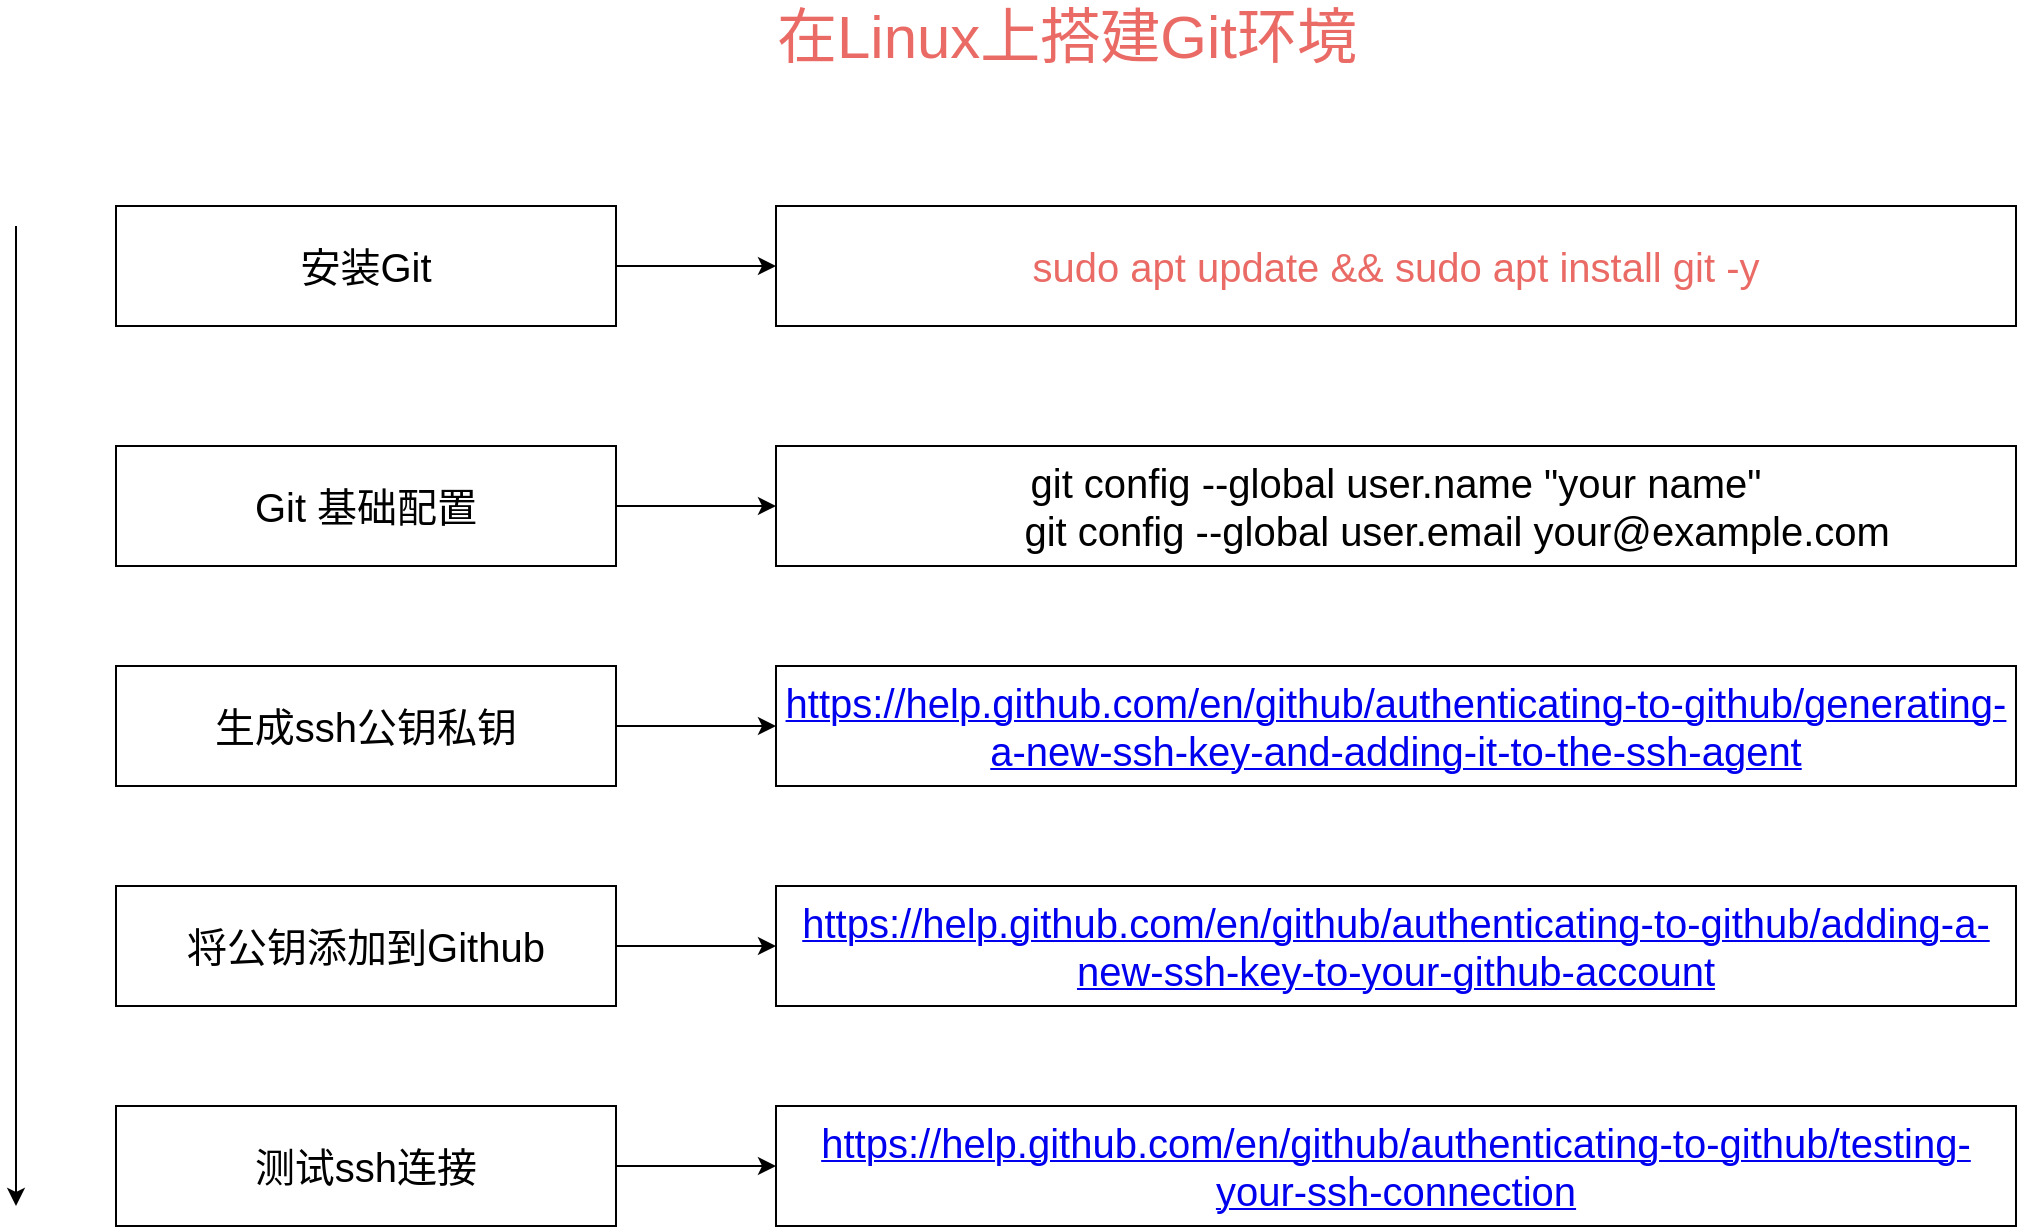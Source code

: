 <mxfile version="12.7.4" type="google"><diagram id="Lb2gcaWrPUdefBj0Ob56" name="Linux"><mxGraphModel dx="1186" dy="729" grid="1" gridSize="10" guides="1" tooltips="1" connect="1" arrows="1" fold="1" page="1" pageScale="1" pageWidth="1920" pageHeight="1200" math="0" shadow="0"><root><mxCell id="0"/><mxCell id="1" parent="0"/><mxCell id="TZo0RhkDpNEjWT4HxJTb-2" value="" style="group" vertex="1" connectable="0" parent="1"><mxGeometry x="460" y="280" width="1000" height="610" as="geometry"/></mxCell><mxCell id="TZo0RhkDpNEjWT4HxJTb-3" value="&lt;font style=&quot;font-size: 30px&quot;&gt;在Linux上搭建Git环境&lt;/font&gt;" style="text;html=1;align=center;verticalAlign=middle;resizable=0;points=[];autosize=1;fontColor=#EA6B66;" vertex="1" parent="TZo0RhkDpNEjWT4HxJTb-2"><mxGeometry x="370" width="310" height="30" as="geometry"/></mxCell><mxCell id="TZo0RhkDpNEjWT4HxJTb-4" value="&lt;font style=&quot;font-size: 20px&quot; color=&quot;#000000&quot;&gt;安装Git&lt;/font&gt;" style="rounded=0;whiteSpace=wrap;html=1;fontColor=#EA6B66;" vertex="1" parent="TZo0RhkDpNEjWT4HxJTb-2"><mxGeometry x="50" y="100" width="250" height="60" as="geometry"/></mxCell><mxCell id="TZo0RhkDpNEjWT4HxJTb-5" value="&lt;span style=&quot;font-size: 20px&quot;&gt;sudo apt update &amp;amp;&amp;amp; sudo apt install git -y&lt;/span&gt;" style="rounded=0;whiteSpace=wrap;html=1;fontColor=#EA6B66;" vertex="1" parent="TZo0RhkDpNEjWT4HxJTb-2"><mxGeometry x="380" y="100" width="620" height="60" as="geometry"/></mxCell><mxCell id="TZo0RhkDpNEjWT4HxJTb-6" value="" style="edgeStyle=orthogonalEdgeStyle;rounded=0;orthogonalLoop=1;jettySize=auto;html=1;fontColor=#EA6B66;" edge="1" parent="TZo0RhkDpNEjWT4HxJTb-2" source="TZo0RhkDpNEjWT4HxJTb-4" target="TZo0RhkDpNEjWT4HxJTb-5"><mxGeometry relative="1" as="geometry"/></mxCell><mxCell id="TZo0RhkDpNEjWT4HxJTb-7" value="&lt;font style=&quot;font-size: 20px&quot; color=&quot;#000000&quot;&gt;Git 基础配置&lt;/font&gt;" style="rounded=0;whiteSpace=wrap;html=1;fontColor=#EA6B66;" vertex="1" parent="TZo0RhkDpNEjWT4HxJTb-2"><mxGeometry x="50" y="220" width="250" height="60" as="geometry"/></mxCell><mxCell id="TZo0RhkDpNEjWT4HxJTb-8" value="&lt;font color=&quot;#000000&quot;&gt;&lt;span style=&quot;font-size: 20px&quot;&gt;git config --global user.name &quot;your name&quot; &lt;br&gt;&amp;nbsp; &amp;nbsp; &amp;nbsp; &amp;nbsp; &amp;nbsp; &amp;nbsp;git config --global user.email your@example.com&lt;/span&gt;&lt;/font&gt;" style="rounded=0;whiteSpace=wrap;html=1;fontColor=#EA6B66;" vertex="1" parent="TZo0RhkDpNEjWT4HxJTb-2"><mxGeometry x="380" y="220" width="620" height="60" as="geometry"/></mxCell><mxCell id="TZo0RhkDpNEjWT4HxJTb-9" value="" style="edgeStyle=orthogonalEdgeStyle;rounded=0;orthogonalLoop=1;jettySize=auto;html=1;fontColor=#EA6B66;" edge="1" parent="TZo0RhkDpNEjWT4HxJTb-2" source="TZo0RhkDpNEjWT4HxJTb-7" target="TZo0RhkDpNEjWT4HxJTb-8"><mxGeometry relative="1" as="geometry"/></mxCell><mxCell id="TZo0RhkDpNEjWT4HxJTb-10" value="&lt;font color=&quot;#000000&quot;&gt;&lt;span style=&quot;font-size: 20px&quot;&gt;生成ssh公钥私钥&lt;/span&gt;&lt;/font&gt;" style="rounded=0;whiteSpace=wrap;html=1;fontColor=#EA6B66;" vertex="1" parent="TZo0RhkDpNEjWT4HxJTb-2"><mxGeometry x="50" y="330" width="250" height="60" as="geometry"/></mxCell><mxCell id="TZo0RhkDpNEjWT4HxJTb-11" value="&lt;a href=&quot;https://help.github.com/en/github/authenticating-to-github/generating-a-new-ssh-key-and-adding-it-to-the-ssh-agent&quot;&gt;&lt;font style=&quot;font-size: 20px&quot;&gt;https://help.github.com/en/github/authenticating-to-github/generating-a-new-ssh-key-and-adding-it-to-the-ssh-agent&lt;/font&gt;&lt;/a&gt;" style="rounded=0;whiteSpace=wrap;html=1;fontColor=#EA6B66;" vertex="1" parent="TZo0RhkDpNEjWT4HxJTb-2"><mxGeometry x="380" y="330" width="620" height="60" as="geometry"/></mxCell><mxCell id="TZo0RhkDpNEjWT4HxJTb-12" value="" style="edgeStyle=orthogonalEdgeStyle;rounded=0;orthogonalLoop=1;jettySize=auto;html=1;fontColor=#EA6B66;" edge="1" parent="TZo0RhkDpNEjWT4HxJTb-2" source="TZo0RhkDpNEjWT4HxJTb-10" target="TZo0RhkDpNEjWT4HxJTb-11"><mxGeometry relative="1" as="geometry"/></mxCell><mxCell id="TZo0RhkDpNEjWT4HxJTb-13" value="&lt;font color=&quot;#000000&quot;&gt;&lt;span style=&quot;font-size: 20px&quot;&gt;将公钥添加到Github&lt;br&gt;&lt;/span&gt;&lt;/font&gt;" style="rounded=0;whiteSpace=wrap;html=1;fontColor=#EA6B66;" vertex="1" parent="TZo0RhkDpNEjWT4HxJTb-2"><mxGeometry x="50" y="440" width="250" height="60" as="geometry"/></mxCell><mxCell id="TZo0RhkDpNEjWT4HxJTb-14" value="&lt;a href=&quot;https://help.github.com/en/github/authenticating-to-github/adding-a-new-ssh-key-to-your-github-account&quot;&gt;&lt;font style=&quot;font-size: 20px&quot;&gt;https://help.github.com/en/github/authenticating-to-github/adding-a-new-ssh-key-to-your-github-account&lt;/font&gt;&lt;/a&gt;" style="rounded=0;whiteSpace=wrap;html=1;fontColor=#EA6B66;" vertex="1" parent="TZo0RhkDpNEjWT4HxJTb-2"><mxGeometry x="380" y="440" width="620" height="60" as="geometry"/></mxCell><mxCell id="TZo0RhkDpNEjWT4HxJTb-15" value="" style="edgeStyle=orthogonalEdgeStyle;rounded=0;orthogonalLoop=1;jettySize=auto;html=1;fontColor=#EA6B66;" edge="1" parent="TZo0RhkDpNEjWT4HxJTb-2" source="TZo0RhkDpNEjWT4HxJTb-13" target="TZo0RhkDpNEjWT4HxJTb-14"><mxGeometry relative="1" as="geometry"/></mxCell><mxCell id="TZo0RhkDpNEjWT4HxJTb-16" value="" style="endArrow=classic;html=1;fontColor=#EA6B66;" edge="1" parent="TZo0RhkDpNEjWT4HxJTb-2"><mxGeometry width="50" height="50" relative="1" as="geometry"><mxPoint y="110" as="sourcePoint"/><mxPoint y="600" as="targetPoint"/></mxGeometry></mxCell><mxCell id="TZo0RhkDpNEjWT4HxJTb-17" value="&lt;font color=&quot;#000000&quot;&gt;&lt;span style=&quot;font-size: 20px&quot;&gt;测试ssh连接&lt;br&gt;&lt;/span&gt;&lt;/font&gt;" style="rounded=0;whiteSpace=wrap;html=1;fontColor=#EA6B66;" vertex="1" parent="TZo0RhkDpNEjWT4HxJTb-2"><mxGeometry x="50" y="550" width="250" height="60" as="geometry"/></mxCell><mxCell id="TZo0RhkDpNEjWT4HxJTb-18" value="&lt;a href=&quot;https://help.github.com/en/github/authenticating-to-github/testing-your-ssh-connection&quot;&gt;&lt;font style=&quot;font-size: 20px&quot;&gt;https://help.github.com/en/github/authenticating-to-github/testing-your-ssh-connection&lt;/font&gt;&lt;/a&gt;" style="rounded=0;whiteSpace=wrap;html=1;fontColor=#EA6B66;" vertex="1" parent="TZo0RhkDpNEjWT4HxJTb-2"><mxGeometry x="380" y="550" width="620" height="60" as="geometry"/></mxCell><mxCell id="TZo0RhkDpNEjWT4HxJTb-19" value="" style="edgeStyle=orthogonalEdgeStyle;rounded=0;orthogonalLoop=1;jettySize=auto;html=1;fontColor=#EA6B66;" edge="1" parent="TZo0RhkDpNEjWT4HxJTb-2" source="TZo0RhkDpNEjWT4HxJTb-17" target="TZo0RhkDpNEjWT4HxJTb-18"><mxGeometry relative="1" as="geometry"/></mxCell></root></mxGraphModel></diagram></mxfile>